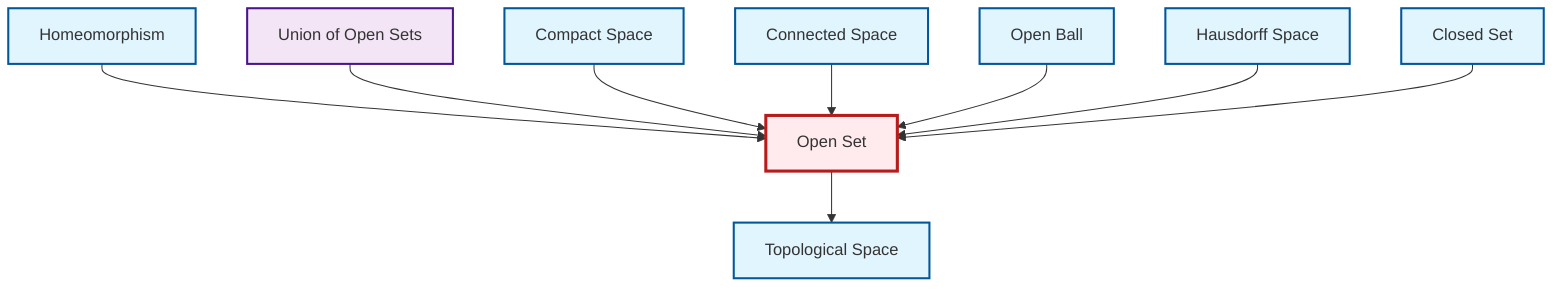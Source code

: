 graph TD
    classDef definition fill:#e1f5fe,stroke:#01579b,stroke-width:2px
    classDef theorem fill:#f3e5f5,stroke:#4a148c,stroke-width:2px
    classDef axiom fill:#fff3e0,stroke:#e65100,stroke-width:2px
    classDef example fill:#e8f5e9,stroke:#1b5e20,stroke-width:2px
    classDef current fill:#ffebee,stroke:#b71c1c,stroke-width:3px
    def-homeomorphism["Homeomorphism"]:::definition
    thm-union-open-sets["Union of Open Sets"]:::theorem
    def-topological-space["Topological Space"]:::definition
    def-hausdorff["Hausdorff Space"]:::definition
    def-open-set["Open Set"]:::definition
    def-closed-set["Closed Set"]:::definition
    def-open-ball["Open Ball"]:::definition
    def-compact["Compact Space"]:::definition
    def-connected["Connected Space"]:::definition
    def-homeomorphism --> def-open-set
    thm-union-open-sets --> def-open-set
    def-compact --> def-open-set
    def-connected --> def-open-set
    def-open-ball --> def-open-set
    def-hausdorff --> def-open-set
    def-closed-set --> def-open-set
    def-open-set --> def-topological-space
    class def-open-set current